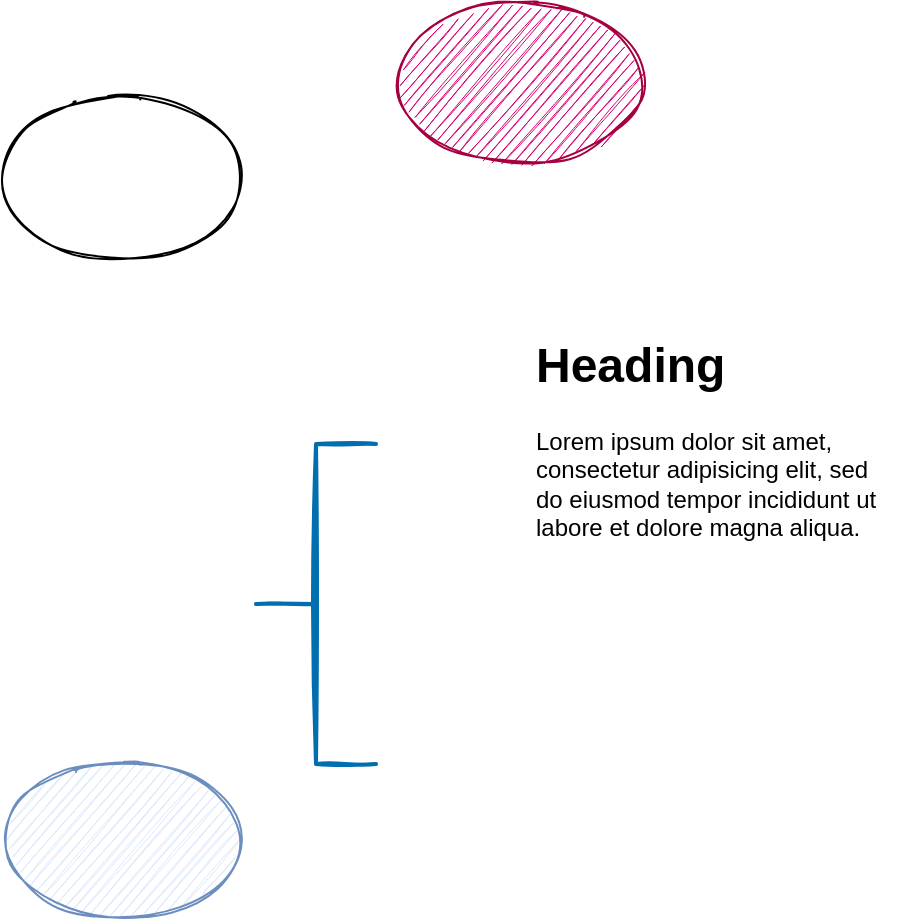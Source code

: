<mxfile version="13.10.0" type="github">
  <diagram id="HL5FU7b5v3GHtU7pl1D0" name="Page-1">
    <mxGraphModel dx="960" dy="1660" grid="0" gridSize="10" guides="1" tooltips="1" connect="1" arrows="1" fold="1" page="1" pageScale="1" pageWidth="827" pageHeight="1169" math="0" shadow="0">
      <root>
        <mxCell id="0" />
        <mxCell id="1" parent="0" />
        <mxCell id="xoODFnLUPFO7UlEcx-ut-1" value="" style="ellipse;whiteSpace=wrap;html=1;fillColor=#d80073;strokeColor=#A50040;fontColor=#ffffff;sketch=1;" parent="1" vertex="1">
          <mxGeometry x="312" y="-661" width="120" height="80" as="geometry" />
        </mxCell>
        <mxCell id="9Wrrad7oVjnx4bKwL_T1-1" value="" style="strokeWidth=2;html=1;shape=mxgraph.flowchart.annotation_2;align=left;labelPosition=right;pointerEvents=1;fillColor=#1ba1e2;strokeColor=#006EAF;fontColor=#ffffff;sketch=1;" parent="1" vertex="1">
          <mxGeometry x="240" y="-440" width="60" height="160" as="geometry" />
        </mxCell>
        <mxCell id="L5w4uZSqszy5Lv5xO5T8-1" value="" style="ellipse;whiteSpace=wrap;html=1;sketch=1;" parent="1" vertex="1">
          <mxGeometry x="113" y="-613" width="120" height="80" as="geometry" />
        </mxCell>
        <mxCell id="L5w4uZSqszy5Lv5xO5T8-2" value="&lt;h1&gt;Heading&lt;/h1&gt;&lt;p&gt;Lorem ipsum dolor sit amet, consectetur adipisicing elit, sed do eiusmod tempor incididunt ut labore et dolore magna aliqua.&lt;/p&gt;" style="text;html=1;strokeColor=none;fillColor=none;spacing=5;spacingTop=-20;whiteSpace=wrap;overflow=hidden;rounded=0;sketch=1;" parent="1" vertex="1">
          <mxGeometry x="375" y="-499" width="190" height="120" as="geometry" />
        </mxCell>
        <mxCell id="meW8NayXHioV1tvIMYQ5-1" value="" style="ellipse;whiteSpace=wrap;html=1;sketch=1;fillColor=#dae8fc;strokeColor=#6c8ebf;" vertex="1" parent="1">
          <mxGeometry x="113" y="-282" width="120" height="80" as="geometry" />
        </mxCell>
      </root>
    </mxGraphModel>
  </diagram>
</mxfile>
